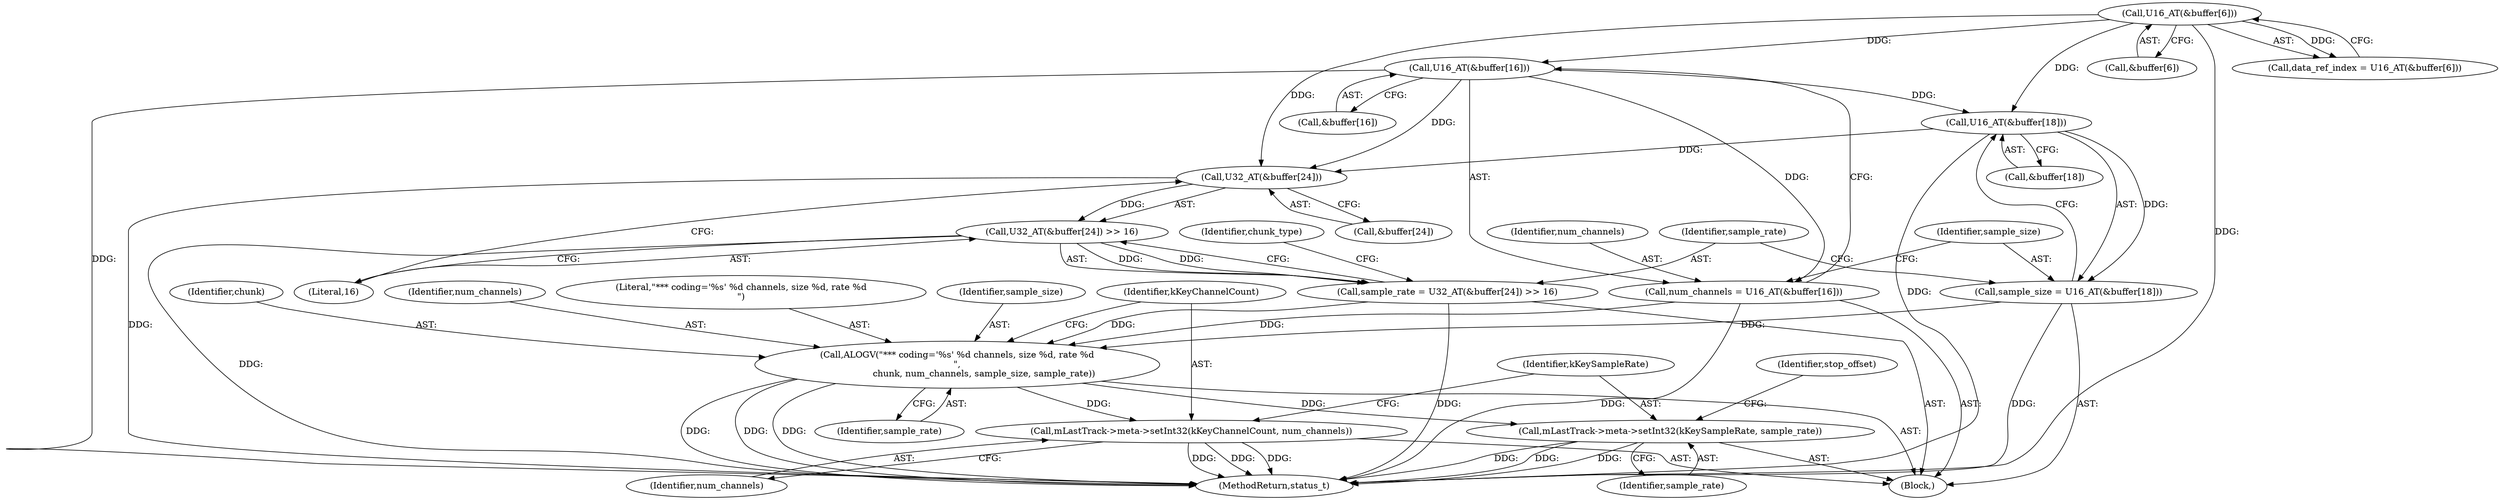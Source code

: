 digraph "0_Android_f4a88c8ed4f8186b3d6e2852993e063fc33ff231@array" {
"1001527" [label="(Call,U16_AT(&buffer[16]))"];
"1001519" [label="(Call,U16_AT(&buffer[6]))"];
"1001525" [label="(Call,num_channels = U16_AT(&buffer[16]))"];
"1001569" [label="(Call,ALOGV(\"*** coding='%s' %d channels, size %d, rate %d\n\",\n                   chunk, num_channels, sample_size, sample_rate))"];
"1001575" [label="(Call,mLastTrack->meta->setInt32(kKeyChannelCount, num_channels))"];
"1001578" [label="(Call,mLastTrack->meta->setInt32(kKeySampleRate, sample_rate))"];
"1001535" [label="(Call,U16_AT(&buffer[18]))"];
"1001533" [label="(Call,sample_size = U16_AT(&buffer[18]))"];
"1001544" [label="(Call,U32_AT(&buffer[24]))"];
"1001543" [label="(Call,U32_AT(&buffer[24]) >> 16)"];
"1001541" [label="(Call,sample_rate = U32_AT(&buffer[24]) >> 16)"];
"1001525" [label="(Call,num_channels = U16_AT(&buffer[16]))"];
"1001536" [label="(Call,&buffer[18])"];
"1001534" [label="(Identifier,sample_size)"];
"1001528" [label="(Call,&buffer[16])"];
"1001572" [label="(Identifier,num_channels)"];
"1001544" [label="(Call,U32_AT(&buffer[24]))"];
"1001541" [label="(Call,sample_rate = U32_AT(&buffer[24]) >> 16)"];
"1001574" [label="(Identifier,sample_rate)"];
"1001520" [label="(Call,&buffer[6])"];
"1001549" [label="(Literal,16)"];
"1001577" [label="(Identifier,num_channels)"];
"1001580" [label="(Identifier,sample_rate)"];
"1001576" [label="(Identifier,kKeyChannelCount)"];
"1001543" [label="(Call,U32_AT(&buffer[24]) >> 16)"];
"1001579" [label="(Identifier,kKeySampleRate)"];
"1001575" [label="(Call,mLastTrack->meta->setInt32(kKeyChannelCount, num_channels))"];
"1001526" [label="(Identifier,num_channels)"];
"1001533" [label="(Call,sample_size = U16_AT(&buffer[18]))"];
"1001583" [label="(Identifier,stop_offset)"];
"1001542" [label="(Identifier,sample_rate)"];
"1001569" [label="(Call,ALOGV(\"*** coding='%s' %d channels, size %d, rate %d\n\",\n                   chunk, num_channels, sample_size, sample_rate))"];
"1001578" [label="(Call,mLastTrack->meta->setInt32(kKeySampleRate, sample_rate))"];
"1001552" [label="(Identifier,chunk_type)"];
"1002911" [label="(MethodReturn,status_t)"];
"1001535" [label="(Call,U16_AT(&buffer[18]))"];
"1001519" [label="(Call,U16_AT(&buffer[6]))"];
"1001545" [label="(Call,&buffer[24])"];
"1001527" [label="(Call,U16_AT(&buffer[16]))"];
"1001490" [label="(Block,)"];
"1001517" [label="(Call,data_ref_index = U16_AT(&buffer[6]))"];
"1001570" [label="(Literal,\"*** coding='%s' %d channels, size %d, rate %d\n\")"];
"1001573" [label="(Identifier,sample_size)"];
"1001571" [label="(Identifier,chunk)"];
"1001527" -> "1001525"  [label="AST: "];
"1001527" -> "1001528"  [label="CFG: "];
"1001528" -> "1001527"  [label="AST: "];
"1001525" -> "1001527"  [label="CFG: "];
"1001527" -> "1002911"  [label="DDG: "];
"1001527" -> "1001525"  [label="DDG: "];
"1001519" -> "1001527"  [label="DDG: "];
"1001527" -> "1001535"  [label="DDG: "];
"1001527" -> "1001544"  [label="DDG: "];
"1001519" -> "1001517"  [label="AST: "];
"1001519" -> "1001520"  [label="CFG: "];
"1001520" -> "1001519"  [label="AST: "];
"1001517" -> "1001519"  [label="CFG: "];
"1001519" -> "1002911"  [label="DDG: "];
"1001519" -> "1001517"  [label="DDG: "];
"1001519" -> "1001535"  [label="DDG: "];
"1001519" -> "1001544"  [label="DDG: "];
"1001525" -> "1001490"  [label="AST: "];
"1001526" -> "1001525"  [label="AST: "];
"1001534" -> "1001525"  [label="CFG: "];
"1001525" -> "1002911"  [label="DDG: "];
"1001525" -> "1001569"  [label="DDG: "];
"1001569" -> "1001490"  [label="AST: "];
"1001569" -> "1001574"  [label="CFG: "];
"1001570" -> "1001569"  [label="AST: "];
"1001571" -> "1001569"  [label="AST: "];
"1001572" -> "1001569"  [label="AST: "];
"1001573" -> "1001569"  [label="AST: "];
"1001574" -> "1001569"  [label="AST: "];
"1001576" -> "1001569"  [label="CFG: "];
"1001569" -> "1002911"  [label="DDG: "];
"1001569" -> "1002911"  [label="DDG: "];
"1001569" -> "1002911"  [label="DDG: "];
"1001533" -> "1001569"  [label="DDG: "];
"1001541" -> "1001569"  [label="DDG: "];
"1001569" -> "1001575"  [label="DDG: "];
"1001569" -> "1001578"  [label="DDG: "];
"1001575" -> "1001490"  [label="AST: "];
"1001575" -> "1001577"  [label="CFG: "];
"1001576" -> "1001575"  [label="AST: "];
"1001577" -> "1001575"  [label="AST: "];
"1001579" -> "1001575"  [label="CFG: "];
"1001575" -> "1002911"  [label="DDG: "];
"1001575" -> "1002911"  [label="DDG: "];
"1001575" -> "1002911"  [label="DDG: "];
"1001578" -> "1001490"  [label="AST: "];
"1001578" -> "1001580"  [label="CFG: "];
"1001579" -> "1001578"  [label="AST: "];
"1001580" -> "1001578"  [label="AST: "];
"1001583" -> "1001578"  [label="CFG: "];
"1001578" -> "1002911"  [label="DDG: "];
"1001578" -> "1002911"  [label="DDG: "];
"1001578" -> "1002911"  [label="DDG: "];
"1001535" -> "1001533"  [label="AST: "];
"1001535" -> "1001536"  [label="CFG: "];
"1001536" -> "1001535"  [label="AST: "];
"1001533" -> "1001535"  [label="CFG: "];
"1001535" -> "1002911"  [label="DDG: "];
"1001535" -> "1001533"  [label="DDG: "];
"1001535" -> "1001544"  [label="DDG: "];
"1001533" -> "1001490"  [label="AST: "];
"1001534" -> "1001533"  [label="AST: "];
"1001542" -> "1001533"  [label="CFG: "];
"1001533" -> "1002911"  [label="DDG: "];
"1001544" -> "1001543"  [label="AST: "];
"1001544" -> "1001545"  [label="CFG: "];
"1001545" -> "1001544"  [label="AST: "];
"1001549" -> "1001544"  [label="CFG: "];
"1001544" -> "1002911"  [label="DDG: "];
"1001544" -> "1001543"  [label="DDG: "];
"1001543" -> "1001541"  [label="AST: "];
"1001543" -> "1001549"  [label="CFG: "];
"1001549" -> "1001543"  [label="AST: "];
"1001541" -> "1001543"  [label="CFG: "];
"1001543" -> "1002911"  [label="DDG: "];
"1001543" -> "1001541"  [label="DDG: "];
"1001543" -> "1001541"  [label="DDG: "];
"1001541" -> "1001490"  [label="AST: "];
"1001542" -> "1001541"  [label="AST: "];
"1001552" -> "1001541"  [label="CFG: "];
"1001541" -> "1002911"  [label="DDG: "];
}
